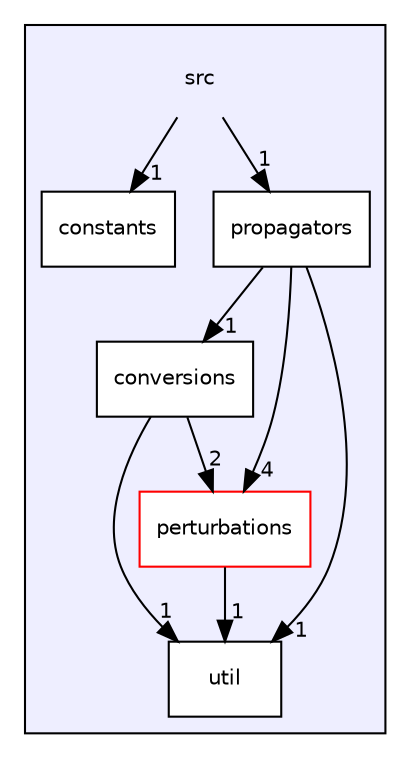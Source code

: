 digraph "src" {
  compound=true
  node [ fontsize="10", fontname="Helvetica"];
  edge [ labelfontsize="10", labelfontname="Helvetica"];
  subgraph clusterdir_68267d1309a1af8e8297ef4c3efbcdba {
    graph [ bgcolor="#eeeeff", pencolor="black", label="" URL="dir_68267d1309a1af8e8297ef4c3efbcdba.html"];
    dir_68267d1309a1af8e8297ef4c3efbcdba [shape=plaintext label="src"];
    dir_55ef98a57036556dcc9a226e6204f780 [shape=box label="constants" color="black" fillcolor="white" style="filled" URL="dir_55ef98a57036556dcc9a226e6204f780.html"];
    dir_7525d6432cd0d075dffa0aef6bc30566 [shape=box label="conversions" color="black" fillcolor="white" style="filled" URL="dir_7525d6432cd0d075dffa0aef6bc30566.html"];
    dir_6d92fb80b9641c838ab72716bed4978c [shape=box label="perturbations" color="red" fillcolor="white" style="filled" URL="dir_6d92fb80b9641c838ab72716bed4978c.html"];
    dir_f17970a62a7e5d096785e593c781d443 [shape=box label="propagators" color="black" fillcolor="white" style="filled" URL="dir_f17970a62a7e5d096785e593c781d443.html"];
    dir_b7878ad5ecbf2506f4125b9d34c97e45 [shape=box label="util" color="black" fillcolor="white" style="filled" URL="dir_b7878ad5ecbf2506f4125b9d34c97e45.html"];
  }
  dir_68267d1309a1af8e8297ef4c3efbcdba->dir_f17970a62a7e5d096785e593c781d443 [headlabel="1", labeldistance=1.5 headhref="dir_000000_000003.html"];
  dir_68267d1309a1af8e8297ef4c3efbcdba->dir_55ef98a57036556dcc9a226e6204f780 [headlabel="1", labeldistance=1.5 headhref="dir_000000_000001.html"];
  dir_6d92fb80b9641c838ab72716bed4978c->dir_b7878ad5ecbf2506f4125b9d34c97e45 [headlabel="1", labeldistance=1.5 headhref="dir_000005_000004.html"];
  dir_7525d6432cd0d075dffa0aef6bc30566->dir_b7878ad5ecbf2506f4125b9d34c97e45 [headlabel="1", labeldistance=1.5 headhref="dir_000002_000004.html"];
  dir_7525d6432cd0d075dffa0aef6bc30566->dir_6d92fb80b9641c838ab72716bed4978c [headlabel="2", labeldistance=1.5 headhref="dir_000002_000005.html"];
  dir_f17970a62a7e5d096785e593c781d443->dir_b7878ad5ecbf2506f4125b9d34c97e45 [headlabel="1", labeldistance=1.5 headhref="dir_000003_000004.html"];
  dir_f17970a62a7e5d096785e593c781d443->dir_6d92fb80b9641c838ab72716bed4978c [headlabel="4", labeldistance=1.5 headhref="dir_000003_000005.html"];
  dir_f17970a62a7e5d096785e593c781d443->dir_7525d6432cd0d075dffa0aef6bc30566 [headlabel="1", labeldistance=1.5 headhref="dir_000003_000002.html"];
}
